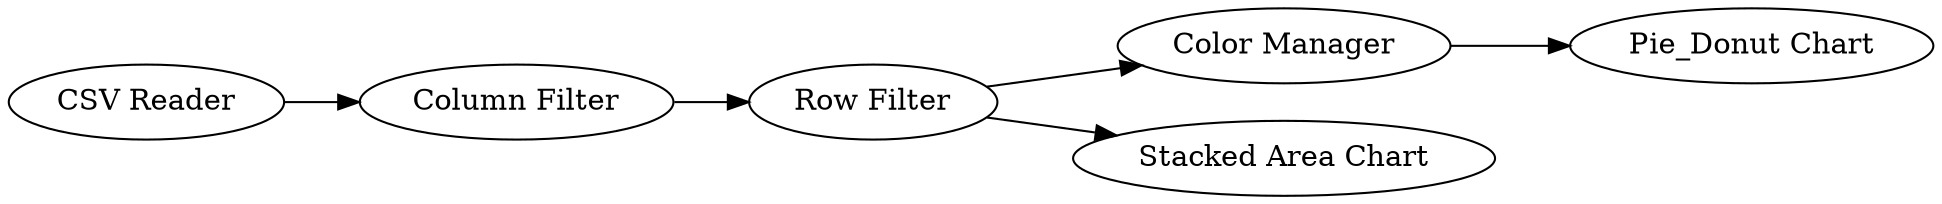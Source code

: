 digraph {
	3 -> 4
	3 -> 5
	1 -> 2
	2 -> 3
	4 -> 6
	5 [label="Stacked Area Chart"]
	1 [label="CSV Reader"]
	4 [label="Color Manager"]
	6 [label="Pie_Donut Chart"]
	3 [label="Row Filter"]
	2 [label="Column Filter"]
	rankdir=LR
}
